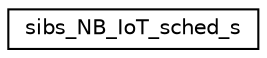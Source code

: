 digraph "Graphical Class Hierarchy"
{
 // LATEX_PDF_SIZE
  edge [fontname="Helvetica",fontsize="10",labelfontname="Helvetica",labelfontsize="10"];
  node [fontname="Helvetica",fontsize="10",shape=record];
  rankdir="LR";
  Node0 [label="sibs_NB_IoT_sched_s",height=0.2,width=0.4,color="black", fillcolor="white", style="filled",URL="$structsibs__NB__IoT__sched__s.html",tooltip=" "];
}
